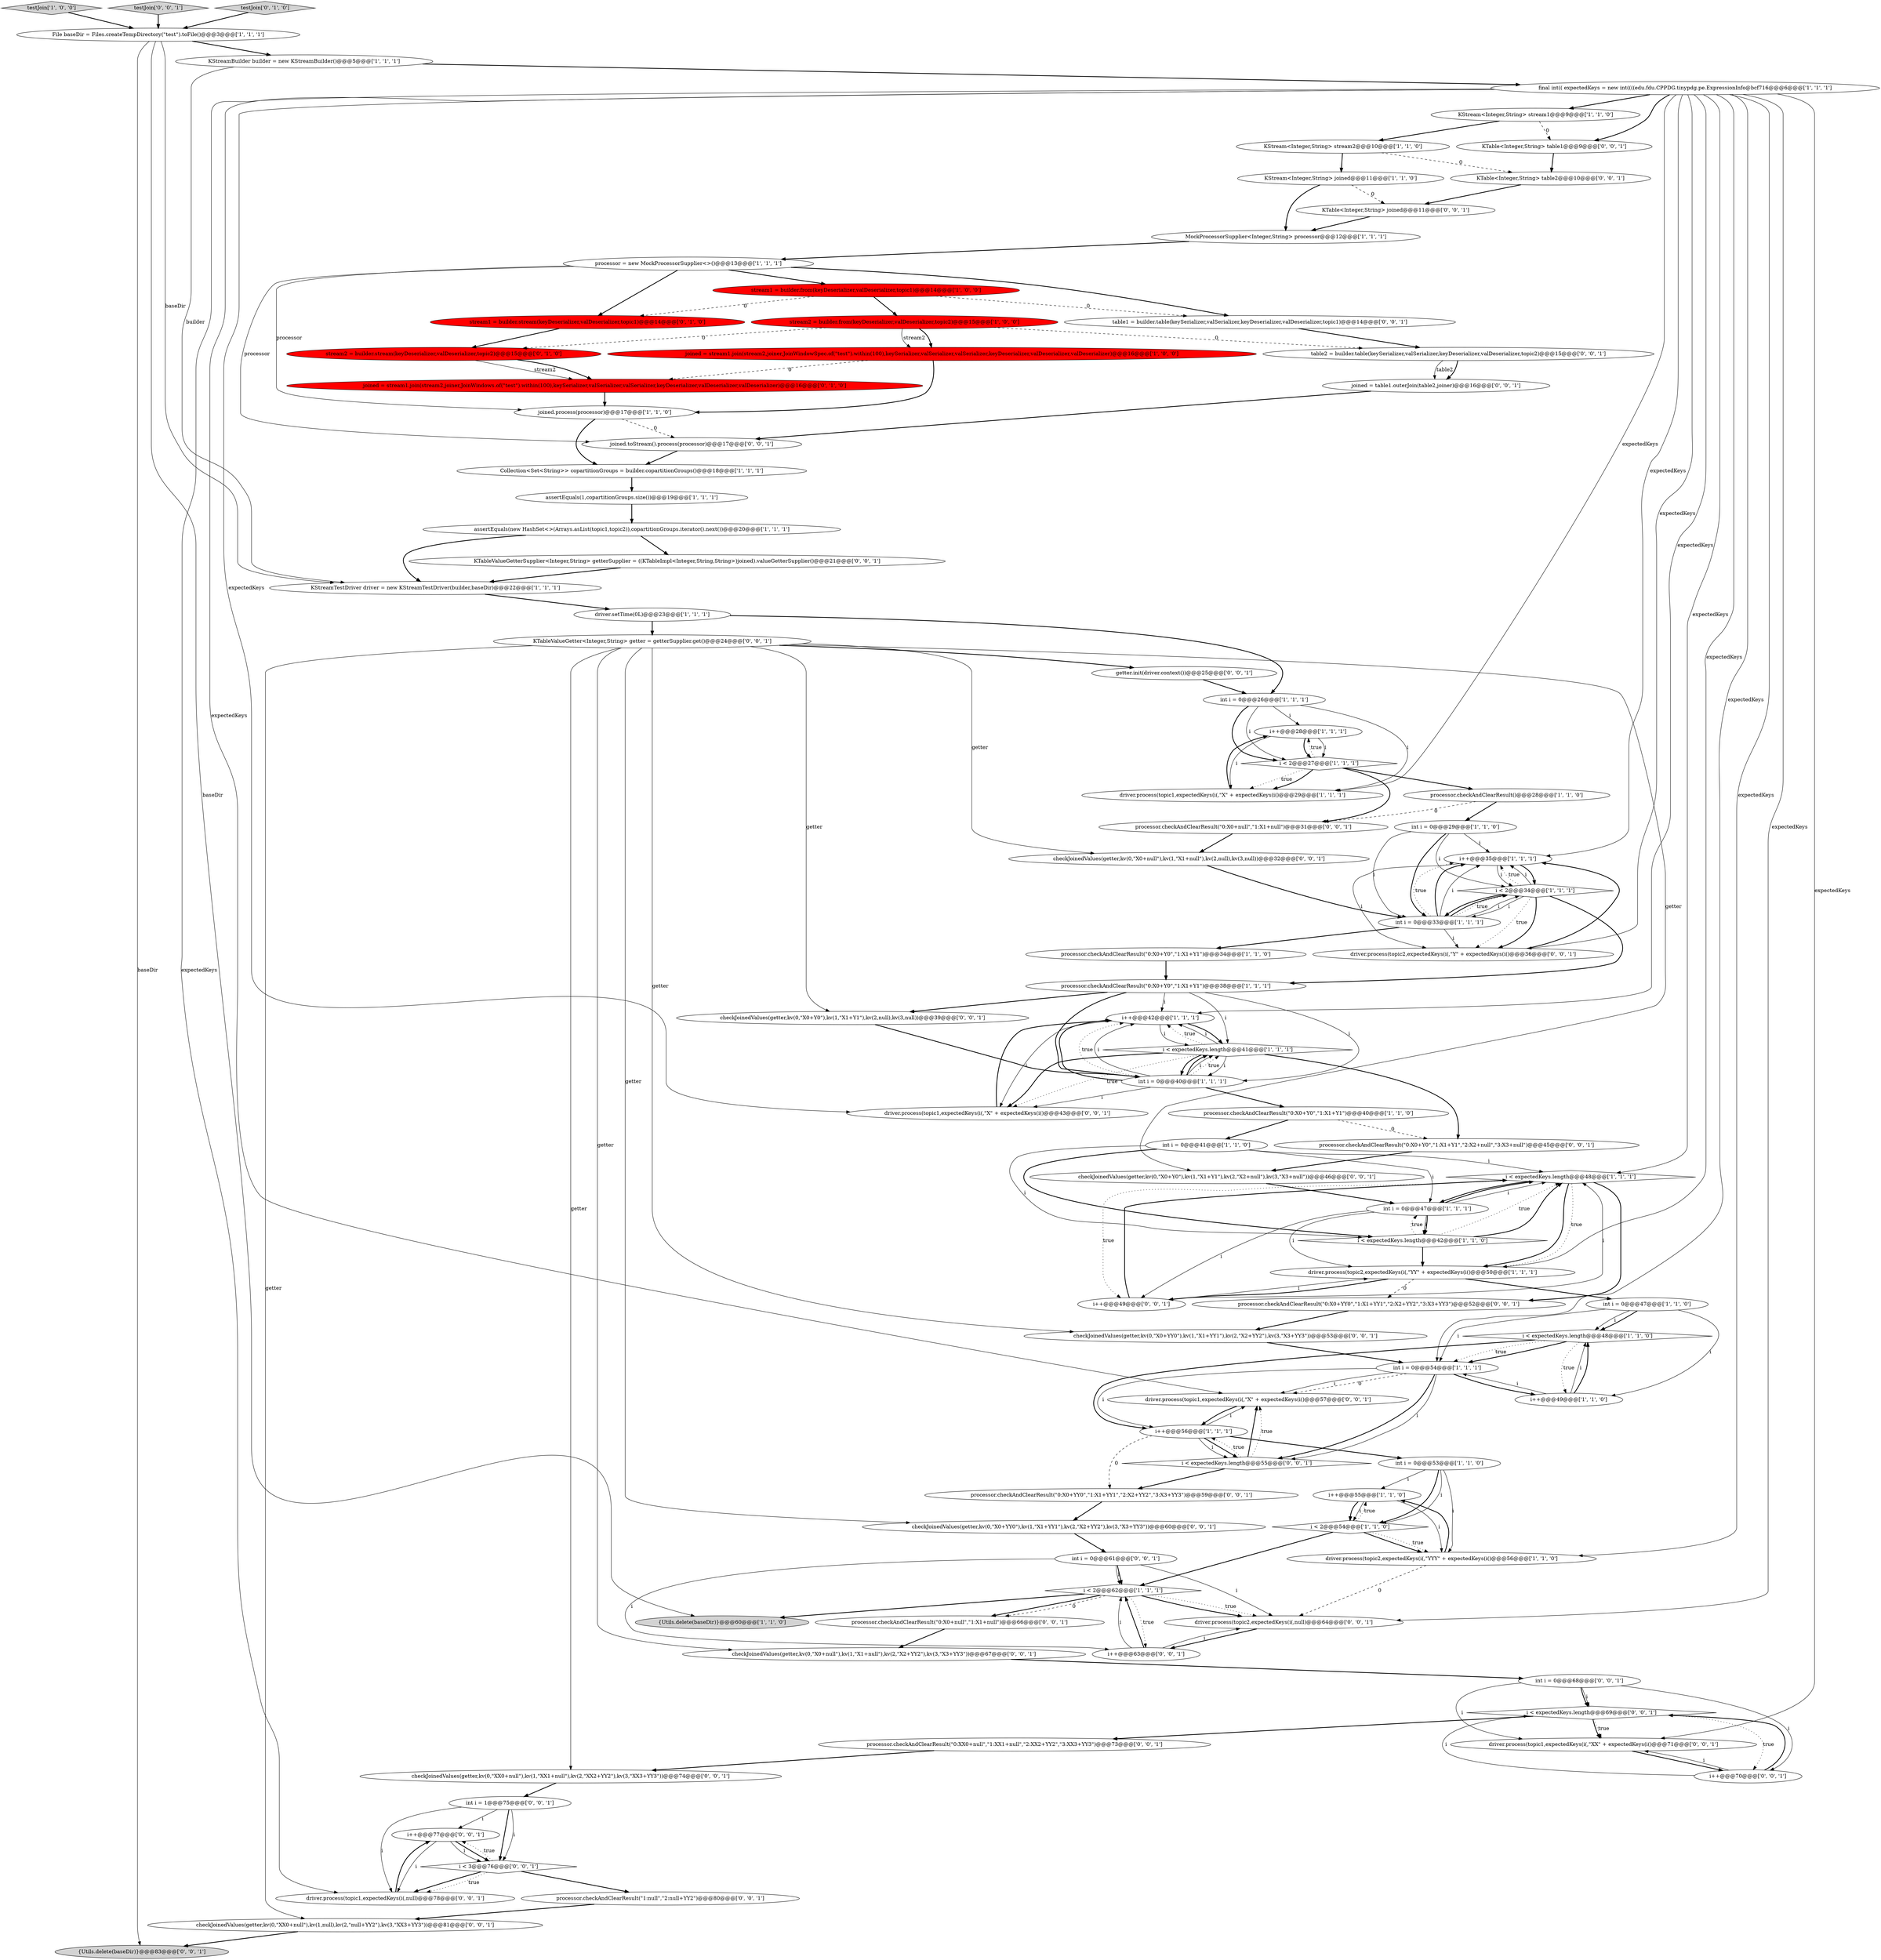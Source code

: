 digraph {
22 [style = filled, label = "i++@@@55@@@['1', '1', '0']", fillcolor = white, shape = ellipse image = "AAA0AAABBB1BBB"];
18 [style = filled, label = "int i = 0@@@33@@@['1', '1', '1']", fillcolor = white, shape = ellipse image = "AAA0AAABBB1BBB"];
70 [style = filled, label = "checkJoinedValues(getter,kv(0,\"X0+YY0\"),kv(1,\"X1+YY1\"),kv(2,\"X2+YY2\"),kv(3,\"X3+YY3\"))@@@60@@@['0', '0', '1']", fillcolor = white, shape = ellipse image = "AAA0AAABBB3BBB"];
93 [style = filled, label = "checkJoinedValues(getter,kv(0,\"X0+null\"),kv(1,\"X1+null\"),kv(2,null),kv(3,null))@@@32@@@['0', '0', '1']", fillcolor = white, shape = ellipse image = "AAA0AAABBB3BBB"];
29 [style = filled, label = "int i = 0@@@47@@@['1', '1', '0']", fillcolor = white, shape = ellipse image = "AAA0AAABBB1BBB"];
4 [style = filled, label = "i++@@@28@@@['1', '1', '1']", fillcolor = white, shape = ellipse image = "AAA0AAABBB1BBB"];
55 [style = filled, label = "driver.process(topic2,expectedKeys(i(,null)@@@64@@@['0', '0', '1']", fillcolor = white, shape = ellipse image = "AAA0AAABBB3BBB"];
33 [style = filled, label = "assertEquals(new HashSet<>(Arrays.asList(topic1,topic2)),copartitionGroups.iterator().next())@@@20@@@['1', '1', '1']", fillcolor = white, shape = ellipse image = "AAA0AAABBB1BBB"];
35 [style = filled, label = "stream2 = builder.from(keyDeserializer,valDeserializer,topic2)@@@15@@@['1', '0', '0']", fillcolor = red, shape = ellipse image = "AAA1AAABBB1BBB"];
34 [style = filled, label = "MockProcessorSupplier<Integer,String> processor@@@12@@@['1', '1', '1']", fillcolor = white, shape = ellipse image = "AAA0AAABBB1BBB"];
12 [style = filled, label = "processor.checkAndClearResult(\"0:X0+Y0\",\"1:X1+Y1\")@@@38@@@['1', '1', '1']", fillcolor = white, shape = ellipse image = "AAA0AAABBB1BBB"];
16 [style = filled, label = "i < expectedKeys.length@@@42@@@['1', '1', '0']", fillcolor = white, shape = diamond image = "AAA0AAABBB1BBB"];
39 [style = filled, label = "i < 2@@@54@@@['1', '1', '0']", fillcolor = white, shape = diamond image = "AAA0AAABBB1BBB"];
59 [style = filled, label = "table1 = builder.table(keySerializer,valSerializer,keyDeserializer,valDeserializer,topic1)@@@14@@@['0', '0', '1']", fillcolor = white, shape = ellipse image = "AAA0AAABBB3BBB"];
5 [style = filled, label = "int i = 0@@@26@@@['1', '1', '1']", fillcolor = white, shape = ellipse image = "AAA0AAABBB1BBB"];
79 [style = filled, label = "int i = 1@@@75@@@['0', '0', '1']", fillcolor = white, shape = ellipse image = "AAA0AAABBB3BBB"];
45 [style = filled, label = "driver.process(topic2,expectedKeys(i(,\"YYY\" + expectedKeys(i()@@@56@@@['1', '1', '0']", fillcolor = white, shape = ellipse image = "AAA0AAABBB1BBB"];
31 [style = filled, label = "KStreamTestDriver driver = new KStreamTestDriver(builder,baseDir)@@@22@@@['1', '1', '1']", fillcolor = white, shape = ellipse image = "AAA0AAABBB1BBB"];
14 [style = filled, label = "i < expectedKeys.length@@@48@@@['1', '1', '1']", fillcolor = white, shape = diamond image = "AAA0AAABBB1BBB"];
66 [style = filled, label = "i < expectedKeys.length@@@69@@@['0', '0', '1']", fillcolor = white, shape = diamond image = "AAA0AAABBB3BBB"];
26 [style = filled, label = "driver.setTime(0L)@@@23@@@['1', '1', '1']", fillcolor = white, shape = ellipse image = "AAA0AAABBB1BBB"];
10 [style = filled, label = "i < expectedKeys.length@@@48@@@['1', '1', '0']", fillcolor = white, shape = diamond image = "AAA0AAABBB1BBB"];
40 [style = filled, label = "KStream<Integer,String> joined@@@11@@@['1', '1', '0']", fillcolor = white, shape = ellipse image = "AAA0AAABBB1BBB"];
72 [style = filled, label = "KTable<Integer,String> joined@@@11@@@['0', '0', '1']", fillcolor = white, shape = ellipse image = "AAA0AAABBB3BBB"];
21 [style = filled, label = "i++@@@35@@@['1', '1', '1']", fillcolor = white, shape = ellipse image = "AAA0AAABBB1BBB"];
51 [style = filled, label = "joined = stream1.join(stream2,joiner,JoinWindows.of(\"test\").within(100),keySerializer,valSerializer,valSerializer,keyDeserializer,valDeserializer,valDeserializer)@@@16@@@['0', '1', '0']", fillcolor = red, shape = ellipse image = "AAA1AAABBB2BBB"];
27 [style = filled, label = "processor.checkAndClearResult()@@@28@@@['1', '1', '0']", fillcolor = white, shape = ellipse image = "AAA0AAABBB1BBB"];
73 [style = filled, label = "driver.process(topic1,expectedKeys(i(,\"X\" + expectedKeys(i()@@@57@@@['0', '0', '1']", fillcolor = white, shape = ellipse image = "AAA0AAABBB3BBB"];
57 [style = filled, label = "i++@@@77@@@['0', '0', '1']", fillcolor = white, shape = ellipse image = "AAA0AAABBB3BBB"];
44 [style = filled, label = "Collection<Set<String>> copartitionGroups = builder.copartitionGroups()@@@18@@@['1', '1', '1']", fillcolor = white, shape = ellipse image = "AAA0AAABBB1BBB"];
8 [style = filled, label = "testJoin['1', '0', '0']", fillcolor = lightgray, shape = diamond image = "AAA0AAABBB1BBB"];
80 [style = filled, label = "driver.process(topic2,expectedKeys(i(,\"Y\" + expectedKeys(i()@@@36@@@['0', '0', '1']", fillcolor = white, shape = ellipse image = "AAA0AAABBB3BBB"];
6 [style = filled, label = "i < 2@@@62@@@['1', '1', '1']", fillcolor = white, shape = diamond image = "AAA0AAABBB1BBB"];
89 [style = filled, label = "checkJoinedValues(getter,kv(0,\"X0+null\"),kv(1,\"X1+null\"),kv(2,\"X2+YY2\"),kv(3,\"X3+YY3\"))@@@67@@@['0', '0', '1']", fillcolor = white, shape = ellipse image = "AAA0AAABBB3BBB"];
92 [style = filled, label = "int i = 0@@@68@@@['0', '0', '1']", fillcolor = white, shape = ellipse image = "AAA0AAABBB3BBB"];
2 [style = filled, label = "i++@@@42@@@['1', '1', '1']", fillcolor = white, shape = ellipse image = "AAA0AAABBB1BBB"];
13 [style = filled, label = "int i = 0@@@54@@@['1', '1', '1']", fillcolor = white, shape = ellipse image = "AAA0AAABBB1BBB"];
32 [style = filled, label = "processor = new MockProcessorSupplier<>()@@@13@@@['1', '1', '1']", fillcolor = white, shape = ellipse image = "AAA0AAABBB1BBB"];
1 [style = filled, label = "int i = 0@@@40@@@['1', '1', '1']", fillcolor = white, shape = ellipse image = "AAA0AAABBB1BBB"];
82 [style = filled, label = "i++@@@63@@@['0', '0', '1']", fillcolor = white, shape = ellipse image = "AAA0AAABBB3BBB"];
7 [style = filled, label = "i < 2@@@27@@@['1', '1', '1']", fillcolor = white, shape = diamond image = "AAA0AAABBB1BBB"];
30 [style = filled, label = "File baseDir = Files.createTempDirectory(\"test\").toFile()@@@3@@@['1', '1', '1']", fillcolor = white, shape = ellipse image = "AAA0AAABBB1BBB"];
0 [style = filled, label = "int i = 0@@@47@@@['1', '1', '1']", fillcolor = white, shape = ellipse image = "AAA0AAABBB1BBB"];
53 [style = filled, label = "testJoin['0', '0', '1']", fillcolor = lightgray, shape = diamond image = "AAA0AAABBB3BBB"];
86 [style = filled, label = "int i = 0@@@61@@@['0', '0', '1']", fillcolor = white, shape = ellipse image = "AAA0AAABBB3BBB"];
94 [style = filled, label = "driver.process(topic1,expectedKeys(i(,null)@@@78@@@['0', '0', '1']", fillcolor = white, shape = ellipse image = "AAA0AAABBB3BBB"];
63 [style = filled, label = "driver.process(topic1,expectedKeys(i(,\"X\" + expectedKeys(i()@@@43@@@['0', '0', '1']", fillcolor = white, shape = ellipse image = "AAA0AAABBB3BBB"];
3 [style = filled, label = "KStream<Integer,String> stream2@@@10@@@['1', '1', '0']", fillcolor = white, shape = ellipse image = "AAA0AAABBB1BBB"];
81 [style = filled, label = "joined.toStream().process(processor)@@@17@@@['0', '0', '1']", fillcolor = white, shape = ellipse image = "AAA0AAABBB3BBB"];
49 [style = filled, label = "stream1 = builder.stream(keyDeserializer,valDeserializer,topic1)@@@14@@@['0', '1', '0']", fillcolor = red, shape = ellipse image = "AAA1AAABBB2BBB"];
95 [style = filled, label = "checkJoinedValues(getter,kv(0,\"XX0+null\"),kv(1,null),kv(2,\"null+YY2\"),kv(3,\"XX3+YY3\"))@@@81@@@['0', '0', '1']", fillcolor = white, shape = ellipse image = "AAA0AAABBB3BBB"];
41 [style = filled, label = "i++@@@56@@@['1', '1', '1']", fillcolor = white, shape = ellipse image = "AAA0AAABBB1BBB"];
20 [style = filled, label = "i++@@@49@@@['1', '1', '0']", fillcolor = white, shape = ellipse image = "AAA0AAABBB1BBB"];
67 [style = filled, label = "table2 = builder.table(keySerializer,valSerializer,keyDeserializer,valDeserializer,topic2)@@@15@@@['0', '0', '1']", fillcolor = white, shape = ellipse image = "AAA0AAABBB3BBB"];
75 [style = filled, label = "KTableValueGetterSupplier<Integer,String> getterSupplier = ((KTableImpl<Integer,String,String>)joined).valueGetterSupplier()@@@21@@@['0', '0', '1']", fillcolor = white, shape = ellipse image = "AAA0AAABBB3BBB"];
77 [style = filled, label = "joined = table1.outerJoin(table2,joiner)@@@16@@@['0', '0', '1']", fillcolor = white, shape = ellipse image = "AAA0AAABBB3BBB"];
50 [style = filled, label = "stream2 = builder.stream(keyDeserializer,valDeserializer,topic2)@@@15@@@['0', '1', '0']", fillcolor = red, shape = ellipse image = "AAA1AAABBB2BBB"];
28 [style = filled, label = "processor.checkAndClearResult(\"0:X0+Y0\",\"1:X1+Y1\")@@@40@@@['1', '1', '0']", fillcolor = white, shape = ellipse image = "AAA0AAABBB1BBB"];
85 [style = filled, label = "i++@@@49@@@['0', '0', '1']", fillcolor = white, shape = ellipse image = "AAA0AAABBB3BBB"];
25 [style = filled, label = "joined = stream1.join(stream2,joiner,JoinWindowSpec.of(\"test\").within(100),keySerializer,valSerializer,valSerializer,keyDeserializer,valDeserializer,valDeserializer)@@@16@@@['1', '0', '0']", fillcolor = red, shape = ellipse image = "AAA1AAABBB1BBB"];
46 [style = filled, label = "processor.checkAndClearResult(\"0:X0+Y0\",\"1:X1+Y1\")@@@34@@@['1', '1', '0']", fillcolor = white, shape = ellipse image = "AAA0AAABBB1BBB"];
68 [style = filled, label = "i < expectedKeys.length@@@55@@@['0', '0', '1']", fillcolor = white, shape = diamond image = "AAA0AAABBB3BBB"];
65 [style = filled, label = "{Utils.delete(baseDir)}@@@83@@@['0', '0', '1']", fillcolor = lightgray, shape = ellipse image = "AAA0AAABBB3BBB"];
76 [style = filled, label = "processor.checkAndClearResult(\"1:null\",\"2:null+YY2\")@@@80@@@['0', '0', '1']", fillcolor = white, shape = ellipse image = "AAA0AAABBB3BBB"];
54 [style = filled, label = "processor.checkAndClearResult(\"0:X0+YY0\",\"1:X1+YY1\",\"2:X2+YY2\",\"3:X3+YY3\")@@@52@@@['0', '0', '1']", fillcolor = white, shape = ellipse image = "AAA0AAABBB3BBB"];
52 [style = filled, label = "testJoin['0', '1', '0']", fillcolor = lightgray, shape = diamond image = "AAA0AAABBB2BBB"];
74 [style = filled, label = "processor.checkAndClearResult(\"0:XX0+null\",\"1:XX1+null\",\"2:XX2+YY2\",\"3:XX3+YY3\")@@@73@@@['0', '0', '1']", fillcolor = white, shape = ellipse image = "AAA0AAABBB3BBB"];
23 [style = filled, label = "final int(( expectedKeys = new int((((edu.fdu.CPPDG.tinypdg.pe.ExpressionInfo@bcf716@@@6@@@['1', '1', '1']", fillcolor = white, shape = ellipse image = "AAA0AAABBB1BBB"];
71 [style = filled, label = "checkJoinedValues(getter,kv(0,\"X0+Y0\"),kv(1,\"X1+Y1\"),kv(2,\"X2+null\"),kv(3,\"X3+null\"))@@@46@@@['0', '0', '1']", fillcolor = white, shape = ellipse image = "AAA0AAABBB3BBB"];
58 [style = filled, label = "processor.checkAndClearResult(\"0:X0+null\",\"1:X1+null\")@@@31@@@['0', '0', '1']", fillcolor = white, shape = ellipse image = "AAA0AAABBB3BBB"];
9 [style = filled, label = "KStream<Integer,String> stream1@@@9@@@['1', '1', '0']", fillcolor = white, shape = ellipse image = "AAA0AAABBB1BBB"];
83 [style = filled, label = "checkJoinedValues(getter,kv(0,\"X0+Y0\"),kv(1,\"X1+Y1\"),kv(2,null),kv(3,null))@@@39@@@['0', '0', '1']", fillcolor = white, shape = ellipse image = "AAA0AAABBB3BBB"];
11 [style = filled, label = "driver.process(topic2,expectedKeys(i(,\"YY\" + expectedKeys(i()@@@50@@@['1', '1', '1']", fillcolor = white, shape = ellipse image = "AAA0AAABBB1BBB"];
69 [style = filled, label = "processor.checkAndClearResult(\"0:X0+null\",\"1:X1+null\")@@@66@@@['0', '0', '1']", fillcolor = white, shape = ellipse image = "AAA0AAABBB3BBB"];
87 [style = filled, label = "processor.checkAndClearResult(\"0:X0+YY0\",\"1:X1+YY1\",\"2:X2+YY2\",\"3:X3+YY3\")@@@59@@@['0', '0', '1']", fillcolor = white, shape = ellipse image = "AAA0AAABBB3BBB"];
37 [style = filled, label = "int i = 0@@@41@@@['1', '1', '0']", fillcolor = white, shape = ellipse image = "AAA0AAABBB1BBB"];
38 [style = filled, label = "stream1 = builder.from(keyDeserializer,valDeserializer,topic1)@@@14@@@['1', '0', '0']", fillcolor = red, shape = ellipse image = "AAA1AAABBB1BBB"];
78 [style = filled, label = "driver.process(topic1,expectedKeys(i(,\"XX\" + expectedKeys(i()@@@71@@@['0', '0', '1']", fillcolor = white, shape = ellipse image = "AAA0AAABBB3BBB"];
61 [style = filled, label = "checkJoinedValues(getter,kv(0,\"X0+YY0\"),kv(1,\"X1+YY1\"),kv(2,\"X2+YY2\"),kv(3,\"X3+YY3\"))@@@53@@@['0', '0', '1']", fillcolor = white, shape = ellipse image = "AAA0AAABBB3BBB"];
90 [style = filled, label = "KTable<Integer,String> table2@@@10@@@['0', '0', '1']", fillcolor = white, shape = ellipse image = "AAA0AAABBB3BBB"];
60 [style = filled, label = "KTableValueGetter<Integer,String> getter = getterSupplier.get()@@@24@@@['0', '0', '1']", fillcolor = white, shape = ellipse image = "AAA0AAABBB3BBB"];
36 [style = filled, label = "i < 2@@@34@@@['1', '1', '1']", fillcolor = white, shape = diamond image = "AAA0AAABBB1BBB"];
88 [style = filled, label = "i++@@@70@@@['0', '0', '1']", fillcolor = white, shape = ellipse image = "AAA0AAABBB3BBB"];
56 [style = filled, label = "i < 3@@@76@@@['0', '0', '1']", fillcolor = white, shape = diamond image = "AAA0AAABBB3BBB"];
62 [style = filled, label = "processor.checkAndClearResult(\"0:X0+Y0\",\"1:X1+Y1\",\"2:X2+null\",\"3:X3+null\")@@@45@@@['0', '0', '1']", fillcolor = white, shape = ellipse image = "AAA0AAABBB3BBB"];
43 [style = filled, label = "i < expectedKeys.length@@@41@@@['1', '1', '1']", fillcolor = white, shape = diamond image = "AAA0AAABBB1BBB"];
91 [style = filled, label = "KTable<Integer,String> table1@@@9@@@['0', '0', '1']", fillcolor = white, shape = ellipse image = "AAA0AAABBB3BBB"];
17 [style = filled, label = "joined.process(processor)@@@17@@@['1', '1', '0']", fillcolor = white, shape = ellipse image = "AAA0AAABBB1BBB"];
64 [style = filled, label = "getter.init(driver.context())@@@25@@@['0', '0', '1']", fillcolor = white, shape = ellipse image = "AAA0AAABBB3BBB"];
24 [style = filled, label = "{Utils.delete(baseDir)}@@@60@@@['1', '1', '0']", fillcolor = lightgray, shape = ellipse image = "AAA0AAABBB1BBB"];
48 [style = filled, label = "int i = 0@@@29@@@['1', '1', '0']", fillcolor = white, shape = ellipse image = "AAA0AAABBB1BBB"];
15 [style = filled, label = "KStreamBuilder builder = new KStreamBuilder()@@@5@@@['1', '1', '1']", fillcolor = white, shape = ellipse image = "AAA0AAABBB1BBB"];
19 [style = filled, label = "int i = 0@@@53@@@['1', '1', '0']", fillcolor = white, shape = ellipse image = "AAA0AAABBB1BBB"];
47 [style = filled, label = "assertEquals(1,copartitionGroups.size())@@@19@@@['1', '1', '1']", fillcolor = white, shape = ellipse image = "AAA0AAABBB1BBB"];
84 [style = filled, label = "checkJoinedValues(getter,kv(0,\"XX0+null\"),kv(1,\"XX1+null\"),kv(2,\"XX2+YY2\"),kv(3,\"XX3+YY3\"))@@@74@@@['0', '0', '1']", fillcolor = white, shape = ellipse image = "AAA0AAABBB3BBB"];
42 [style = filled, label = "driver.process(topic1,expectedKeys(i(,\"X\" + expectedKeys(i()@@@29@@@['1', '1', '1']", fillcolor = white, shape = ellipse image = "AAA0AAABBB1BBB"];
6->82 [style = dotted, label="true"];
8->30 [style = bold, label=""];
90->72 [style = bold, label=""];
23->55 [style = solid, label="expectedKeys"];
70->86 [style = bold, label=""];
39->22 [style = dotted, label="true"];
84->79 [style = bold, label=""];
41->19 [style = bold, label=""];
80->21 [style = bold, label=""];
6->55 [style = dotted, label="true"];
20->10 [style = solid, label="i"];
30->65 [style = solid, label="baseDir"];
69->89 [style = bold, label=""];
23->11 [style = solid, label="expectedKeys"];
17->81 [style = dashed, label="0"];
50->51 [style = solid, label="stream2"];
11->29 [style = bold, label=""];
67->77 [style = solid, label="table2"];
39->6 [style = bold, label=""];
13->73 [style = dashed, label="0"];
95->65 [style = bold, label=""];
36->21 [style = dotted, label="true"];
36->12 [style = bold, label=""];
60->71 [style = solid, label="getter"];
47->33 [style = bold, label=""];
10->41 [style = bold, label=""];
6->69 [style = bold, label=""];
85->14 [style = bold, label=""];
32->81 [style = solid, label="processor"];
23->78 [style = solid, label="expectedKeys"];
68->73 [style = bold, label=""];
89->92 [style = bold, label=""];
60->61 [style = solid, label="getter"];
26->60 [style = bold, label=""];
1->28 [style = bold, label=""];
0->14 [style = bold, label=""];
92->66 [style = solid, label="i"];
38->59 [style = dashed, label="0"];
21->36 [style = bold, label=""];
10->20 [style = dotted, label="true"];
45->22 [style = bold, label=""];
60->84 [style = solid, label="getter"];
43->1 [style = bold, label=""];
1->2 [style = solid, label="i"];
36->18 [style = bold, label=""];
51->17 [style = bold, label=""];
6->69 [style = dashed, label="0"];
48->18 [style = solid, label="i"];
60->89 [style = solid, label="getter"];
29->13 [style = solid, label="i"];
18->46 [style = bold, label=""];
16->14 [style = bold, label=""];
13->68 [style = bold, label=""];
34->32 [style = bold, label=""];
13->68 [style = solid, label="i"];
23->2 [style = solid, label="expectedKeys"];
13->73 [style = solid, label="i"];
17->44 [style = bold, label=""];
48->18 [style = bold, label=""];
81->44 [style = bold, label=""];
37->16 [style = solid, label="i"];
23->63 [style = solid, label="expectedKeys"];
79->57 [style = solid, label="i"];
44->47 [style = bold, label=""];
59->67 [style = bold, label=""];
14->11 [style = bold, label=""];
19->22 [style = solid, label="i"];
29->10 [style = solid, label="i"];
41->87 [style = dashed, label="0"];
48->36 [style = solid, label="i"];
79->56 [style = bold, label=""];
55->82 [style = bold, label=""];
28->37 [style = bold, label=""];
37->14 [style = solid, label="i"];
23->14 [style = solid, label="expectedKeys"];
35->50 [style = dashed, label="0"];
32->17 [style = solid, label="processor"];
66->78 [style = bold, label=""];
1->43 [style = solid, label="i"];
18->80 [style = solid, label="i"];
32->49 [style = bold, label=""];
11->54 [style = dashed, label="0"];
60->64 [style = bold, label=""];
63->2 [style = bold, label=""];
66->78 [style = dotted, label="true"];
19->39 [style = bold, label=""];
1->43 [style = dotted, label="true"];
61->13 [style = bold, label=""];
41->68 [style = solid, label="i"];
53->30 [style = bold, label=""];
39->45 [style = bold, label=""];
3->90 [style = dashed, label="0"];
40->34 [style = bold, label=""];
12->1 [style = bold, label=""];
23->80 [style = solid, label="expectedKeys"];
32->59 [style = bold, label=""];
21->80 [style = solid, label="i"];
7->42 [style = dotted, label="true"];
57->94 [style = solid, label="i"];
79->94 [style = solid, label="i"];
19->39 [style = solid, label="i"];
88->66 [style = bold, label=""];
60->93 [style = solid, label="getter"];
77->81 [style = bold, label=""];
12->2 [style = solid, label="i"];
88->66 [style = solid, label="i"];
1->63 [style = solid, label="i"];
58->93 [style = bold, label=""];
16->14 [style = dotted, label="true"];
76->95 [style = bold, label=""];
7->42 [style = bold, label=""];
5->7 [style = bold, label=""];
19->45 [style = solid, label="i"];
38->35 [style = bold, label=""];
54->61 [style = bold, label=""];
56->94 [style = dotted, label="true"];
37->16 [style = bold, label=""];
85->11 [style = solid, label="i"];
2->43 [style = bold, label=""];
30->15 [style = bold, label=""];
91->90 [style = bold, label=""];
30->31 [style = solid, label="baseDir"];
23->73 [style = solid, label="expectedKeys"];
4->7 [style = solid, label="i"];
2->43 [style = solid, label="i"];
86->55 [style = solid, label="i"];
40->72 [style = dashed, label="0"];
78->88 [style = bold, label=""];
0->16 [style = bold, label=""];
23->42 [style = solid, label="expectedKeys"];
67->77 [style = bold, label=""];
36->18 [style = solid, label="i"];
2->63 [style = solid, label="i"];
60->83 [style = solid, label="getter"];
4->42 [style = solid, label="i"];
14->11 [style = dotted, label="true"];
86->82 [style = solid, label="i"];
43->1 [style = solid, label="i"];
68->87 [style = bold, label=""];
41->68 [style = bold, label=""];
74->84 [style = bold, label=""];
18->36 [style = dotted, label="true"];
18->21 [style = dotted, label="true"];
25->51 [style = dashed, label="0"];
83->1 [style = bold, label=""];
23->13 [style = solid, label="expectedKeys"];
9->91 [style = dashed, label="0"];
5->7 [style = solid, label="i"];
6->24 [style = bold, label=""];
68->41 [style = dotted, label="true"];
86->6 [style = bold, label=""];
41->73 [style = solid, label="i"];
45->55 [style = dashed, label="0"];
73->41 [style = bold, label=""];
82->55 [style = solid, label="i"];
25->17 [style = bold, label=""];
29->20 [style = solid, label="i"];
60->95 [style = solid, label="getter"];
4->7 [style = bold, label=""];
49->50 [style = bold, label=""];
20->13 [style = solid, label="i"];
35->25 [style = bold, label=""];
66->88 [style = dotted, label="true"];
6->55 [style = bold, label=""];
42->4 [style = bold, label=""];
30->24 [style = solid, label="baseDir"];
31->26 [style = bold, label=""];
71->0 [style = bold, label=""];
68->73 [style = dotted, label="true"];
60->70 [style = solid, label="getter"];
22->45 [style = solid, label="i"];
27->58 [style = dashed, label="0"];
10->13 [style = bold, label=""];
87->70 [style = bold, label=""];
0->16 [style = solid, label="i"];
10->13 [style = dotted, label="true"];
12->1 [style = solid, label="i"];
79->56 [style = solid, label="i"];
92->66 [style = bold, label=""];
56->57 [style = dotted, label="true"];
22->39 [style = bold, label=""];
43->63 [style = bold, label=""];
9->3 [style = bold, label=""];
29->10 [style = bold, label=""];
72->34 [style = bold, label=""];
1->2 [style = bold, label=""];
86->6 [style = solid, label="i"];
82->6 [style = solid, label="i"];
57->56 [style = solid, label="i"];
18->21 [style = bold, label=""];
21->36 [style = solid, label="i"];
22->39 [style = solid, label="i"];
94->57 [style = bold, label=""];
92->78 [style = solid, label="i"];
93->18 [style = bold, label=""];
39->45 [style = dotted, label="true"];
12->43 [style = solid, label="i"];
15->31 [style = solid, label="builder"];
36->80 [style = dotted, label="true"];
15->23 [style = bold, label=""];
12->83 [style = bold, label=""];
56->94 [style = bold, label=""];
85->14 [style = solid, label="i"];
43->62 [style = bold, label=""];
16->11 [style = bold, label=""];
7->58 [style = bold, label=""];
48->21 [style = solid, label="i"];
46->12 [style = bold, label=""];
3->40 [style = bold, label=""];
82->6 [style = bold, label=""];
26->5 [style = bold, label=""];
5->4 [style = solid, label="i"];
43->2 [style = dotted, label="true"];
1->43 [style = bold, label=""];
38->49 [style = dashed, label="0"];
11->85 [style = bold, label=""];
66->74 [style = bold, label=""];
35->67 [style = dashed, label="0"];
18->36 [style = bold, label=""];
23->91 [style = bold, label=""];
88->78 [style = solid, label="i"];
13->41 [style = solid, label="i"];
36->80 [style = bold, label=""];
18->36 [style = solid, label="i"];
0->85 [style = solid, label="i"];
20->10 [style = bold, label=""];
57->56 [style = bold, label=""];
23->45 [style = solid, label="expectedKeys"];
32->38 [style = bold, label=""];
14->54 [style = bold, label=""];
33->75 [style = bold, label=""];
5->42 [style = solid, label="i"];
43->2 [style = solid, label="i"];
0->14 [style = solid, label="i"];
23->94 [style = solid, label="expectedKeys"];
23->21 [style = solid, label="expectedKeys"];
62->71 [style = bold, label=""];
35->25 [style = solid, label="stream2"];
43->63 [style = dotted, label="true"];
16->0 [style = dotted, label="true"];
14->0 [style = bold, label=""];
37->0 [style = solid, label="i"];
50->51 [style = bold, label=""];
18->21 [style = solid, label="i"];
0->11 [style = solid, label="i"];
7->4 [style = dotted, label="true"];
27->48 [style = bold, label=""];
7->27 [style = bold, label=""];
33->31 [style = bold, label=""];
75->31 [style = bold, label=""];
56->76 [style = bold, label=""];
36->21 [style = solid, label="i"];
28->62 [style = dashed, label="0"];
14->85 [style = dotted, label="true"];
1->2 [style = dotted, label="true"];
23->9 [style = bold, label=""];
52->30 [style = bold, label=""];
92->88 [style = solid, label="i"];
13->20 [style = bold, label=""];
64->5 [style = bold, label=""];
}
